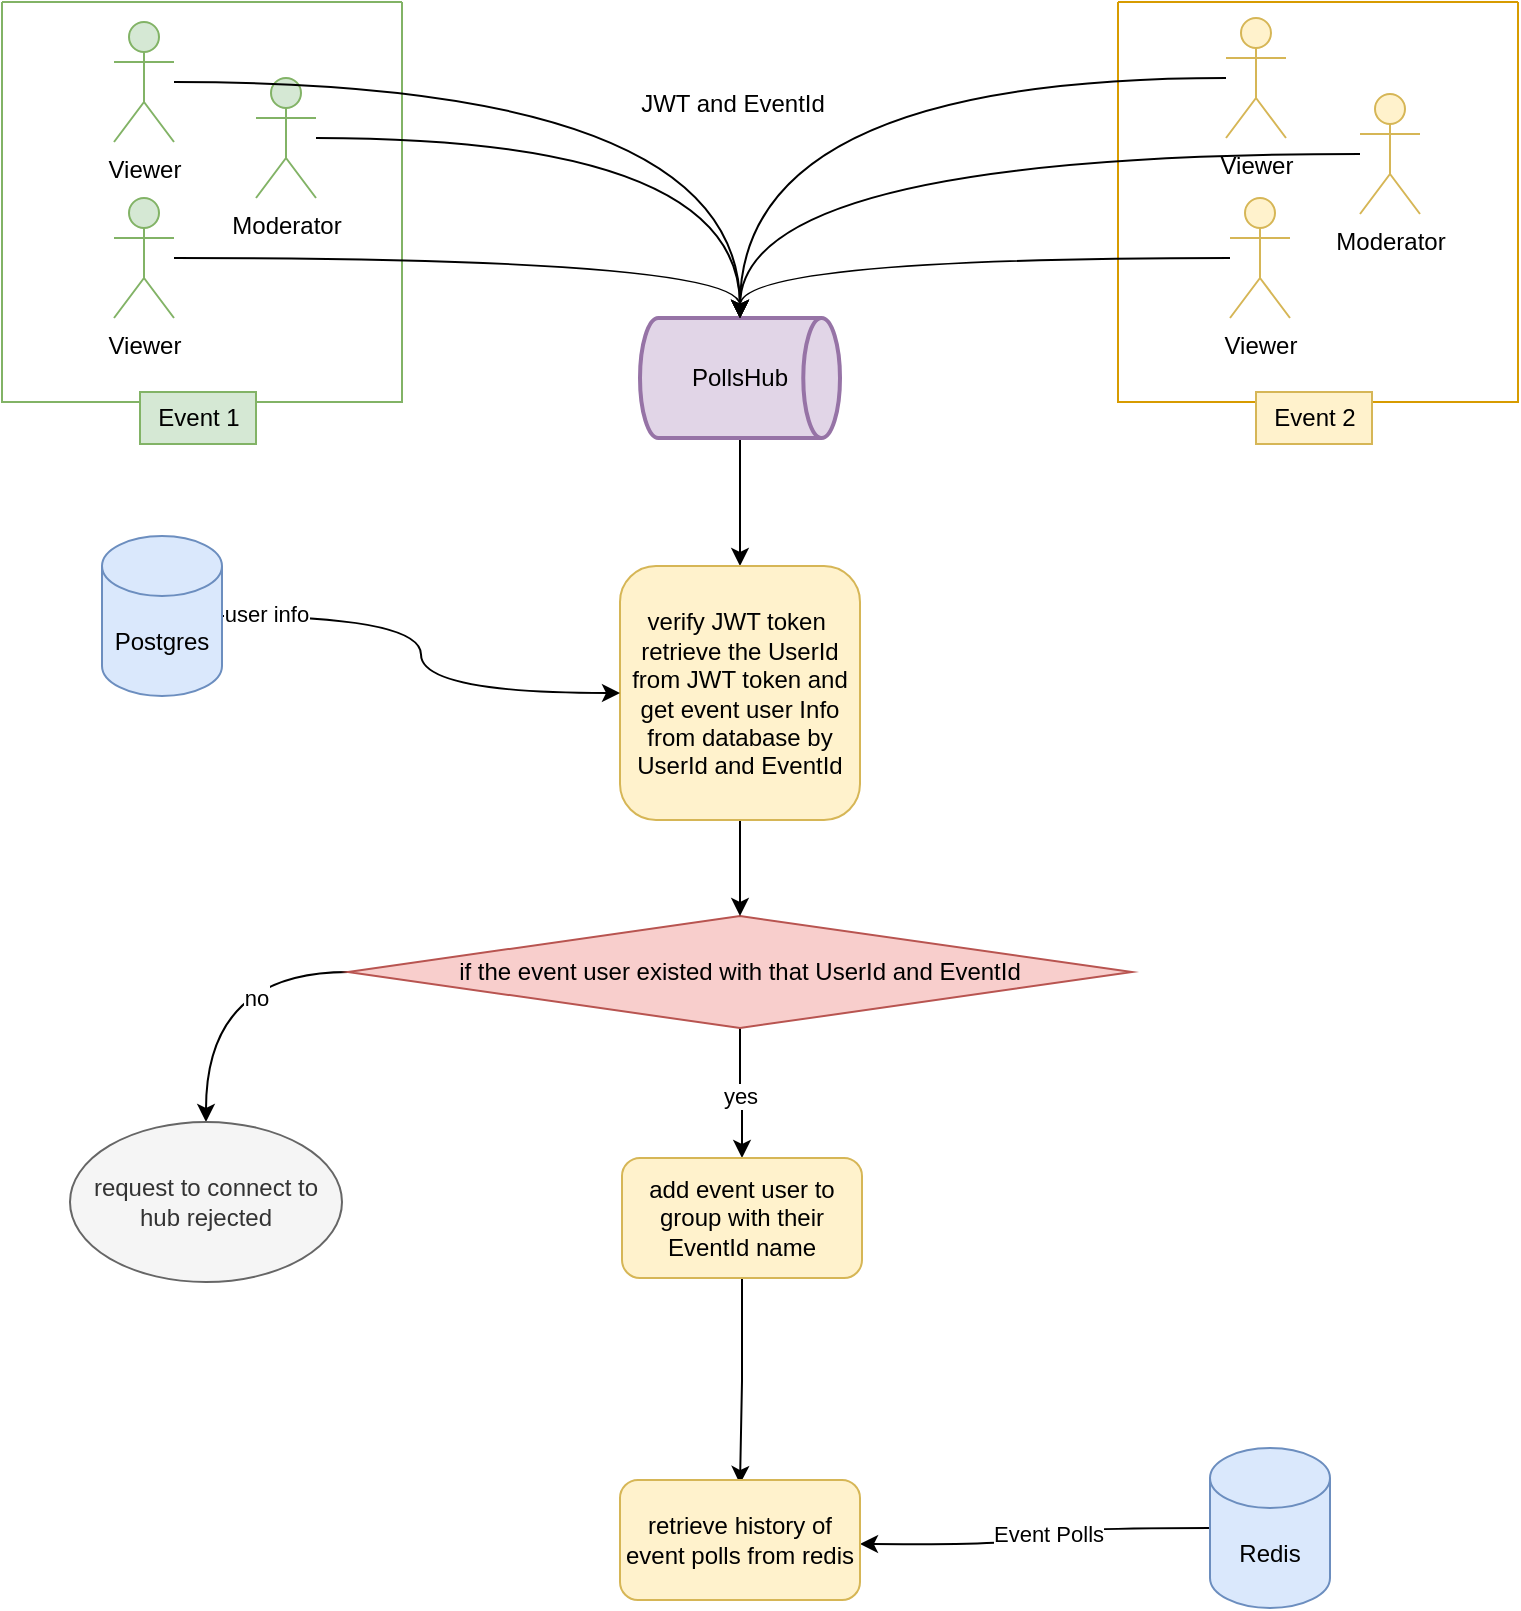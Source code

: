 <mxfile version="25.0.3">
  <diagram id="C5RBs43oDa-KdzZeNtuy" name="Page-1">
    <mxGraphModel dx="1434" dy="774" grid="0" gridSize="10" guides="1" tooltips="1" connect="1" arrows="1" fold="1" page="1" pageScale="1" pageWidth="827" pageHeight="1169" background="#ffffff" math="0" shadow="0">
      <root>
        <mxCell id="WIyWlLk6GJQsqaUBKTNV-0" />
        <mxCell id="WIyWlLk6GJQsqaUBKTNV-1" parent="WIyWlLk6GJQsqaUBKTNV-0" />
        <mxCell id="4SBET_wtI62izMarJOtC-82" value="&lt;div&gt;Viewer&lt;/div&gt;&lt;div&gt;&lt;br&gt;&lt;/div&gt;" style="shape=umlActor;verticalLabelPosition=bottom;verticalAlign=top;html=1;outlineConnect=0;fillColor=#d5e8d4;strokeColor=#82b366;" vertex="1" parent="WIyWlLk6GJQsqaUBKTNV-1">
          <mxGeometry x="93" y="112" width="30" height="60" as="geometry" />
        </mxCell>
        <mxCell id="4SBET_wtI62izMarJOtC-86" value="" style="swimlane;startSize=0;fillColor=#d5e8d4;strokeColor=#82b366;fillStyle=auto;" vertex="1" parent="WIyWlLk6GJQsqaUBKTNV-1">
          <mxGeometry x="37" y="14" width="200" height="200" as="geometry">
            <mxRectangle x="555" y="170" width="50" height="44" as="alternateBounds" />
          </mxGeometry>
        </mxCell>
        <mxCell id="4SBET_wtI62izMarJOtC-81" value="Viewer" style="shape=umlActor;verticalLabelPosition=bottom;verticalAlign=top;html=1;outlineConnect=0;fillColor=#d5e8d4;strokeColor=#82b366;" vertex="1" parent="4SBET_wtI62izMarJOtC-86">
          <mxGeometry x="56" y="10" width="30" height="60" as="geometry" />
        </mxCell>
        <mxCell id="4SBET_wtI62izMarJOtC-83" value="Moderator" style="shape=umlActor;verticalLabelPosition=bottom;verticalAlign=top;html=1;outlineConnect=0;fillColor=#d5e8d4;strokeColor=#82b366;" vertex="1" parent="WIyWlLk6GJQsqaUBKTNV-1">
          <mxGeometry x="164" y="52" width="30" height="60" as="geometry" />
        </mxCell>
        <mxCell id="4SBET_wtI62izMarJOtC-88" value="Event 1" style="text;html=1;align=center;verticalAlign=middle;resizable=0;points=[];autosize=1;strokeColor=#82b366;fillColor=#d5e8d4;" vertex="1" parent="WIyWlLk6GJQsqaUBKTNV-1">
          <mxGeometry x="106" y="209" width="58" height="26" as="geometry" />
        </mxCell>
        <mxCell id="4SBET_wtI62izMarJOtC-89" value="Viewer" style="shape=umlActor;verticalLabelPosition=bottom;verticalAlign=top;html=1;outlineConnect=0;fillColor=#fff2cc;strokeColor=#d6b656;" vertex="1" parent="WIyWlLk6GJQsqaUBKTNV-1">
          <mxGeometry x="649" y="22" width="30" height="60" as="geometry" />
        </mxCell>
        <mxCell id="4SBET_wtI62izMarJOtC-90" value="&lt;div&gt;Viewer&lt;/div&gt;&lt;div&gt;&lt;br&gt;&lt;/div&gt;" style="shape=umlActor;verticalLabelPosition=bottom;verticalAlign=top;html=1;outlineConnect=0;fillColor=#fff2cc;strokeColor=#d6b656;" vertex="1" parent="WIyWlLk6GJQsqaUBKTNV-1">
          <mxGeometry x="651" y="112" width="30" height="60" as="geometry" />
        </mxCell>
        <mxCell id="4SBET_wtI62izMarJOtC-91" value="" style="swimlane;startSize=0;fillColor=#ffe6cc;strokeColor=#d79b00;fillStyle=auto;swimlaneFillColor=none;gradientColor=none;shadow=0;labelBackgroundColor=#FFE6CC;" vertex="1" parent="WIyWlLk6GJQsqaUBKTNV-1">
          <mxGeometry x="595" y="14" width="200" height="200" as="geometry">
            <mxRectangle x="595" y="14" width="50" height="44" as="alternateBounds" />
          </mxGeometry>
        </mxCell>
        <mxCell id="4SBET_wtI62izMarJOtC-92" value="Moderator" style="shape=umlActor;verticalLabelPosition=bottom;verticalAlign=top;html=1;outlineConnect=0;fillColor=#fff2cc;strokeColor=#d6b656;" vertex="1" parent="4SBET_wtI62izMarJOtC-91">
          <mxGeometry x="121" y="46" width="30" height="60" as="geometry" />
        </mxCell>
        <mxCell id="4SBET_wtI62izMarJOtC-105" style="edgeStyle=orthogonalEdgeStyle;rounded=0;orthogonalLoop=1;jettySize=auto;html=1;curved=1;" edge="1" parent="WIyWlLk6GJQsqaUBKTNV-1" source="4SBET_wtI62izMarJOtC-92" target="4SBET_wtI62izMarJOtC-96">
          <mxGeometry relative="1" as="geometry" />
        </mxCell>
        <mxCell id="4SBET_wtI62izMarJOtC-93" value="Event 2" style="text;html=1;align=center;verticalAlign=middle;resizable=0;points=[];autosize=1;strokeColor=#d6b656;fillColor=#fff2cc;" vertex="1" parent="WIyWlLk6GJQsqaUBKTNV-1">
          <mxGeometry x="664" y="209" width="58" height="26" as="geometry" />
        </mxCell>
        <mxCell id="4SBET_wtI62izMarJOtC-108" style="edgeStyle=orthogonalEdgeStyle;rounded=0;orthogonalLoop=1;jettySize=auto;html=1;curved=1;" edge="1" parent="WIyWlLk6GJQsqaUBKTNV-1" source="4SBET_wtI62izMarJOtC-96" target="4SBET_wtI62izMarJOtC-107">
          <mxGeometry relative="1" as="geometry" />
        </mxCell>
        <mxCell id="4SBET_wtI62izMarJOtC-96" value="PollsHub" style="strokeWidth=2;html=1;shape=mxgraph.flowchart.direct_data;whiteSpace=wrap;fillColor=#e1d5e7;strokeColor=#9673a6;" vertex="1" parent="WIyWlLk6GJQsqaUBKTNV-1">
          <mxGeometry x="356" y="172" width="100" height="60" as="geometry" />
        </mxCell>
        <mxCell id="4SBET_wtI62izMarJOtC-99" style="edgeStyle=orthogonalEdgeStyle;rounded=0;orthogonalLoop=1;jettySize=auto;html=1;entryX=0.5;entryY=0;entryDx=0;entryDy=0;entryPerimeter=0;curved=1;" edge="1" parent="WIyWlLk6GJQsqaUBKTNV-1" source="4SBET_wtI62izMarJOtC-81" target="4SBET_wtI62izMarJOtC-96">
          <mxGeometry relative="1" as="geometry" />
        </mxCell>
        <mxCell id="4SBET_wtI62izMarJOtC-100" style="edgeStyle=orthogonalEdgeStyle;rounded=0;orthogonalLoop=1;jettySize=auto;html=1;curved=1;entryX=0.5;entryY=0;entryDx=0;entryDy=0;entryPerimeter=0;" edge="1" parent="WIyWlLk6GJQsqaUBKTNV-1" source="4SBET_wtI62izMarJOtC-83" target="4SBET_wtI62izMarJOtC-96">
          <mxGeometry relative="1" as="geometry">
            <mxPoint x="359" y="165" as="targetPoint" />
          </mxGeometry>
        </mxCell>
        <mxCell id="4SBET_wtI62izMarJOtC-101" style="edgeStyle=orthogonalEdgeStyle;rounded=0;orthogonalLoop=1;jettySize=auto;html=1;entryX=0.5;entryY=0;entryDx=0;entryDy=0;entryPerimeter=0;curved=1;" edge="1" parent="WIyWlLk6GJQsqaUBKTNV-1" source="4SBET_wtI62izMarJOtC-82" target="4SBET_wtI62izMarJOtC-96">
          <mxGeometry relative="1" as="geometry" />
        </mxCell>
        <mxCell id="4SBET_wtI62izMarJOtC-102" value="JWT and EventId" style="text;html=1;align=center;verticalAlign=middle;resizable=0;points=[];autosize=1;strokeColor=none;fillColor=none;" vertex="1" parent="WIyWlLk6GJQsqaUBKTNV-1">
          <mxGeometry x="347" y="52" width="109" height="26" as="geometry" />
        </mxCell>
        <mxCell id="4SBET_wtI62izMarJOtC-103" style="edgeStyle=orthogonalEdgeStyle;rounded=0;orthogonalLoop=1;jettySize=auto;html=1;entryX=0.5;entryY=0;entryDx=0;entryDy=0;entryPerimeter=0;curved=1;" edge="1" parent="WIyWlLk6GJQsqaUBKTNV-1" source="4SBET_wtI62izMarJOtC-89" target="4SBET_wtI62izMarJOtC-96">
          <mxGeometry relative="1" as="geometry" />
        </mxCell>
        <mxCell id="4SBET_wtI62izMarJOtC-104" style="edgeStyle=orthogonalEdgeStyle;rounded=0;orthogonalLoop=1;jettySize=auto;html=1;entryX=0.5;entryY=0;entryDx=0;entryDy=0;entryPerimeter=0;curved=1;" edge="1" parent="WIyWlLk6GJQsqaUBKTNV-1" source="4SBET_wtI62izMarJOtC-90" target="4SBET_wtI62izMarJOtC-96">
          <mxGeometry relative="1" as="geometry" />
        </mxCell>
        <mxCell id="4SBET_wtI62izMarJOtC-114" style="edgeStyle=orthogonalEdgeStyle;rounded=0;orthogonalLoop=1;jettySize=auto;html=1;entryX=0.5;entryY=0;entryDx=0;entryDy=0;curved=1;" edge="1" parent="WIyWlLk6GJQsqaUBKTNV-1" source="4SBET_wtI62izMarJOtC-106" target="4SBET_wtI62izMarJOtC-113">
          <mxGeometry relative="1" as="geometry" />
        </mxCell>
        <mxCell id="4SBET_wtI62izMarJOtC-115" value="no" style="edgeLabel;html=1;align=center;verticalAlign=middle;resizable=0;points=[];" vertex="1" connectable="0" parent="4SBET_wtI62izMarJOtC-114">
          <mxGeometry x="-0.361" y="13" relative="1" as="geometry">
            <mxPoint as="offset" />
          </mxGeometry>
        </mxCell>
        <mxCell id="4SBET_wtI62izMarJOtC-121" style="edgeStyle=orthogonalEdgeStyle;rounded=0;orthogonalLoop=1;jettySize=auto;html=1;entryX=0.5;entryY=0;entryDx=0;entryDy=0;" edge="1" parent="WIyWlLk6GJQsqaUBKTNV-1" source="4SBET_wtI62izMarJOtC-106" target="4SBET_wtI62izMarJOtC-132">
          <mxGeometry relative="1" as="geometry">
            <mxPoint x="406" y="582" as="targetPoint" />
          </mxGeometry>
        </mxCell>
        <mxCell id="4SBET_wtI62izMarJOtC-126" value="yes" style="edgeLabel;html=1;align=center;verticalAlign=middle;resizable=0;points=[];" vertex="1" connectable="0" parent="4SBET_wtI62izMarJOtC-121">
          <mxGeometry x="0.054" y="-1" relative="1" as="geometry">
            <mxPoint as="offset" />
          </mxGeometry>
        </mxCell>
        <mxCell id="4SBET_wtI62izMarJOtC-106" value="if the event user existed with that UserId and EventId" style="rhombus;whiteSpace=wrap;html=1;fillColor=#f8cecc;strokeColor=#b85450;" vertex="1" parent="WIyWlLk6GJQsqaUBKTNV-1">
          <mxGeometry x="210" y="471" width="392" height="56" as="geometry" />
        </mxCell>
        <mxCell id="4SBET_wtI62izMarJOtC-112" style="edgeStyle=orthogonalEdgeStyle;rounded=0;orthogonalLoop=1;jettySize=auto;html=1;entryX=0.5;entryY=0;entryDx=0;entryDy=0;curved=1;" edge="1" parent="WIyWlLk6GJQsqaUBKTNV-1" source="4SBET_wtI62izMarJOtC-107" target="4SBET_wtI62izMarJOtC-106">
          <mxGeometry relative="1" as="geometry" />
        </mxCell>
        <mxCell id="4SBET_wtI62izMarJOtC-107" value="verify JWT token&amp;nbsp; retrieve the UserId from JWT token and get event user Info from database by UserId and EventId" style="rounded=1;whiteSpace=wrap;html=1;fillColor=#fff2cc;strokeColor=#d6b656;" vertex="1" parent="WIyWlLk6GJQsqaUBKTNV-1">
          <mxGeometry x="346" y="296" width="120" height="127" as="geometry" />
        </mxCell>
        <mxCell id="4SBET_wtI62izMarJOtC-110" style="edgeStyle=orthogonalEdgeStyle;rounded=0;orthogonalLoop=1;jettySize=auto;html=1;entryX=0;entryY=0.5;entryDx=0;entryDy=0;curved=1;" edge="1" parent="WIyWlLk6GJQsqaUBKTNV-1" source="4SBET_wtI62izMarJOtC-109" target="4SBET_wtI62izMarJOtC-107">
          <mxGeometry relative="1" as="geometry">
            <mxPoint x="134" y="275" as="targetPoint" />
          </mxGeometry>
        </mxCell>
        <mxCell id="4SBET_wtI62izMarJOtC-111" value="user info" style="edgeLabel;html=1;align=center;verticalAlign=middle;resizable=0;points=[];" vertex="1" connectable="0" parent="4SBET_wtI62izMarJOtC-110">
          <mxGeometry x="-0.817" y="1" relative="1" as="geometry">
            <mxPoint as="offset" />
          </mxGeometry>
        </mxCell>
        <mxCell id="4SBET_wtI62izMarJOtC-109" value="Postgres" style="shape=cylinder3;whiteSpace=wrap;html=1;boundedLbl=1;backgroundOutline=1;size=15;fillColor=#dae8fc;strokeColor=#6c8ebf;" vertex="1" parent="WIyWlLk6GJQsqaUBKTNV-1">
          <mxGeometry x="87" y="281" width="60" height="80" as="geometry" />
        </mxCell>
        <mxCell id="4SBET_wtI62izMarJOtC-113" value="request to connect to hub rejected" style="ellipse;whiteSpace=wrap;html=1;fillColor=#f5f5f5;fontColor=#333333;strokeColor=#666666;" vertex="1" parent="WIyWlLk6GJQsqaUBKTNV-1">
          <mxGeometry x="71" y="574" width="136" height="80" as="geometry" />
        </mxCell>
        <mxCell id="4SBET_wtI62izMarJOtC-129" style="edgeStyle=orthogonalEdgeStyle;rounded=0;orthogonalLoop=1;jettySize=auto;html=1;exitX=0.5;exitY=1;exitDx=0;exitDy=0;entryX=0.5;entryY=0;entryDx=0;entryDy=0;" edge="1" parent="WIyWlLk6GJQsqaUBKTNV-1" source="4SBET_wtI62izMarJOtC-132">
          <mxGeometry relative="1" as="geometry">
            <mxPoint x="406" y="672" as="sourcePoint" />
            <mxPoint x="406" y="755" as="targetPoint" />
          </mxGeometry>
        </mxCell>
        <mxCell id="4SBET_wtI62izMarJOtC-130" style="edgeStyle=orthogonalEdgeStyle;rounded=0;orthogonalLoop=1;jettySize=auto;html=1;entryX=1;entryY=0.5;entryDx=0;entryDy=0;curved=1;" edge="1" parent="WIyWlLk6GJQsqaUBKTNV-1" source="4SBET_wtI62izMarJOtC-128">
          <mxGeometry relative="1" as="geometry">
            <mxPoint x="466" y="785" as="targetPoint" />
          </mxGeometry>
        </mxCell>
        <mxCell id="4SBET_wtI62izMarJOtC-131" value="Event Polls" style="edgeLabel;html=1;align=center;verticalAlign=middle;resizable=0;points=[];" vertex="1" connectable="0" parent="4SBET_wtI62izMarJOtC-130">
          <mxGeometry x="-0.115" y="3" relative="1" as="geometry">
            <mxPoint as="offset" />
          </mxGeometry>
        </mxCell>
        <mxCell id="4SBET_wtI62izMarJOtC-128" value="Redis" style="shape=cylinder3;whiteSpace=wrap;html=1;boundedLbl=1;backgroundOutline=1;size=15;fillColor=#dae8fc;strokeColor=#6c8ebf;" vertex="1" parent="WIyWlLk6GJQsqaUBKTNV-1">
          <mxGeometry x="641" y="737" width="60" height="80" as="geometry" />
        </mxCell>
        <mxCell id="4SBET_wtI62izMarJOtC-132" value="add event user to group with their EventId name" style="rounded=1;whiteSpace=wrap;html=1;fillColor=#fff2cc;strokeColor=#d6b656;" vertex="1" parent="WIyWlLk6GJQsqaUBKTNV-1">
          <mxGeometry x="347" y="592" width="120" height="60" as="geometry" />
        </mxCell>
        <mxCell id="4SBET_wtI62izMarJOtC-134" value="retrieve history of event polls from redis" style="rounded=1;whiteSpace=wrap;html=1;fillColor=#fff2cc;strokeColor=#d6b656;" vertex="1" parent="WIyWlLk6GJQsqaUBKTNV-1">
          <mxGeometry x="346" y="753" width="120" height="60" as="geometry" />
        </mxCell>
      </root>
    </mxGraphModel>
  </diagram>
</mxfile>
